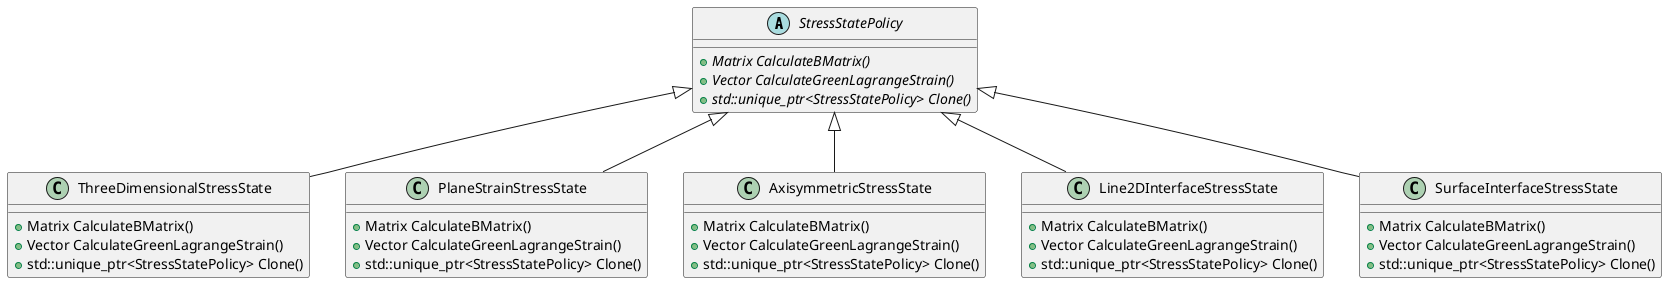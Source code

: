 @startuml

abstract class StressStatePolicy {
  +{abstract} Matrix CalculateBMatrix()
  +{abstract} Vector CalculateGreenLagrangeStrain()
  +{abstract} std::unique_ptr<StressStatePolicy> Clone()

}

class ThreeDimensionalStressState {
  +Matrix CalculateBMatrix()
  +Vector CalculateGreenLagrangeStrain()
  +std::unique_ptr<StressStatePolicy> Clone()
}

class PlaneStrainStressState {
  +Matrix CalculateBMatrix()
  +Vector CalculateGreenLagrangeStrain()
  +std::unique_ptr<StressStatePolicy> Clone()
}

class AxisymmetricStressState {
  +Matrix CalculateBMatrix()
  +Vector CalculateGreenLagrangeStrain()
  +std::unique_ptr<StressStatePolicy> Clone()
}

class Line2DInterfaceStressState {
  +Matrix CalculateBMatrix()
  +Vector CalculateGreenLagrangeStrain()
  +std::unique_ptr<StressStatePolicy> Clone()
}

class SurfaceInterfaceStressState {
  +Matrix CalculateBMatrix()
  +Vector CalculateGreenLagrangeStrain()
  +std::unique_ptr<StressStatePolicy> Clone()
}

StressStatePolicy <|-- ThreeDimensionalStressState
StressStatePolicy <|-- PlaneStrainStressState
StressStatePolicy <|-- AxisymmetricStressState
StressStatePolicy <|-- Line2DInterfaceStressState
StressStatePolicy <|-- SurfaceInterfaceStressState
@enduml
